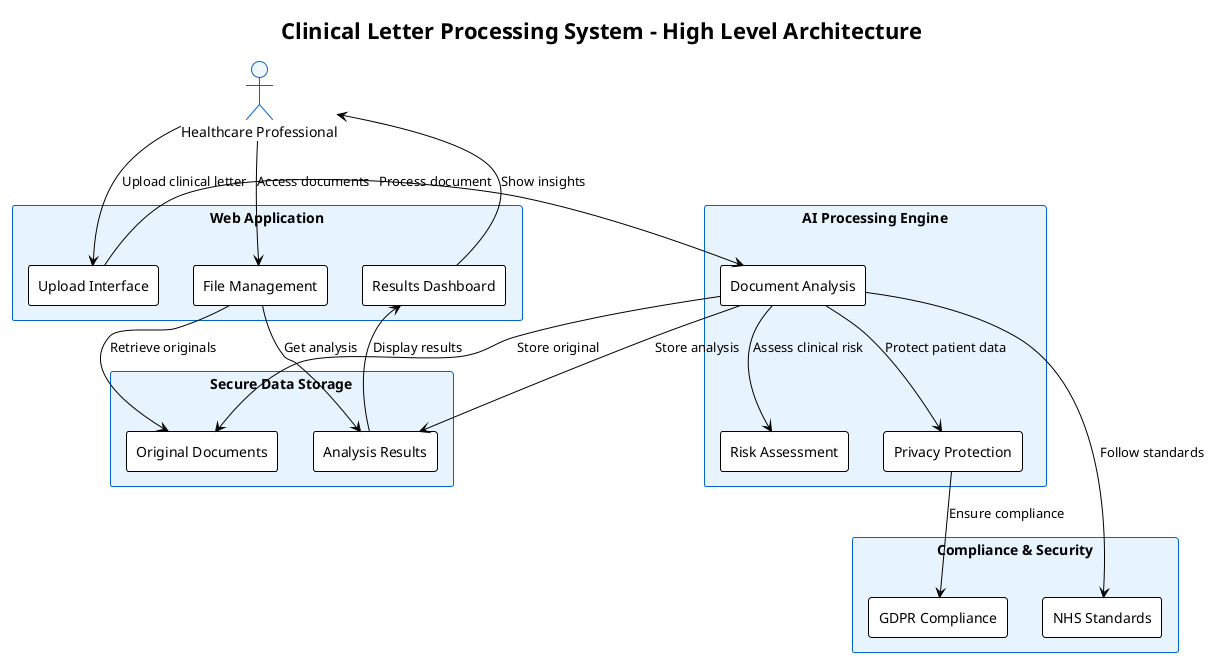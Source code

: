 @startuml Clinical Letter Processing System - High Level

!theme plain
skinparam backgroundColor #FFFFFF
skinparam componentStyle rectangle

title **Clinical Letter Processing System - High Level Architecture**

actor "Healthcare Professional" as User

rectangle "**Web Application**" as Web {
    [Upload Interface] as Upload
    [Results Dashboard] as Dashboard
    [File Management] as Files
}

rectangle "**AI Processing Engine**" as AI {
    [Document Analysis] as Analysis
    [Risk Assessment] as Risk
    [Privacy Protection] as Privacy
}

rectangle "**Secure Data Storage**" as Storage {
    [Original Documents] as Docs
    [Analysis Results] as Results
}

rectangle "**Compliance & Security**" as Compliance {
    [GDPR Compliance] as GDPR
    [NHS Standards] as NHS
}

' Main flows
User --> Upload : Upload clinical letter
Upload --> Analysis : Process document
Analysis --> Risk : Assess clinical risk
Analysis --> Privacy : Protect patient data
Analysis --> Docs : Store original
Analysis --> Results : Store analysis
Results --> Dashboard : Display results
Dashboard --> User : Show insights

' Compliance
Privacy --> GDPR : Ensure compliance
Analysis --> NHS : Follow standards

' File access
User --> Files : Access documents
Files --> Docs : Retrieve originals
Files --> Results : Get analysis

' Styling
skinparam rectangle {
    BackgroundColor #E8F4FD
    BorderColor #0066CC
}

skinparam actor {
    BackgroundColor #F0F8FF
    BorderColor #0066CC
}

@enduml
